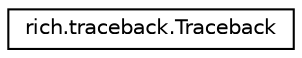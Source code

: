 digraph "Graphical Class Hierarchy"
{
 // LATEX_PDF_SIZE
  edge [fontname="Helvetica",fontsize="10",labelfontname="Helvetica",labelfontsize="10"];
  node [fontname="Helvetica",fontsize="10",shape=record];
  rankdir="LR";
  Node0 [label="rich.traceback.Traceback",height=0.2,width=0.4,color="black", fillcolor="white", style="filled",URL="$classrich_1_1traceback_1_1Traceback.html",tooltip=" "];
}
